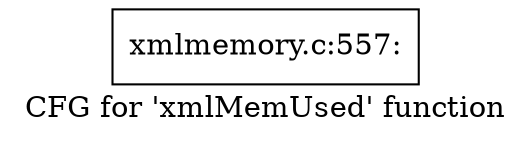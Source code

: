 digraph "CFG for 'xmlMemUsed' function" {
	label="CFG for 'xmlMemUsed' function";

	Node0x4b620f0 [shape=record,label="{xmlmemory.c:557:}"];
}
